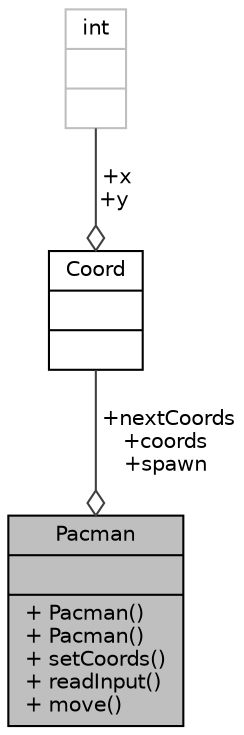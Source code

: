 digraph "Pacman"
{
 // LATEX_PDF_SIZE
  edge [fontname="Helvetica",fontsize="10",labelfontname="Helvetica",labelfontsize="10"];
  node [fontname="Helvetica",fontsize="10",shape=record];
  Node1 [label="{Pacman\n||+ Pacman()\l+ Pacman()\l+ setCoords()\l+ readInput()\l+ move()\l}",height=0.2,width=0.4,color="black", fillcolor="grey75", style="filled", fontcolor="black",tooltip="The Pacman class represents the player character in the game."];
  Node2 -> Node1 [color="grey25",fontsize="10",style="solid",label=" +nextCoords\n+coords\n+spawn" ,arrowhead="odiamond",fontname="Helvetica"];
  Node2 [label="{Coord\n||}",height=0.2,width=0.4,color="black", fillcolor="white", style="filled",URL="$structCoord.html",tooltip="The Coord struct represents a coordinate in 2D space."];
  Node3 -> Node2 [color="grey25",fontsize="10",style="solid",label=" +x\n+y" ,arrowhead="odiamond",fontname="Helvetica"];
  Node3 [label="{int\n||}",height=0.2,width=0.4,color="grey75", fillcolor="white", style="filled",tooltip=" "];
}
